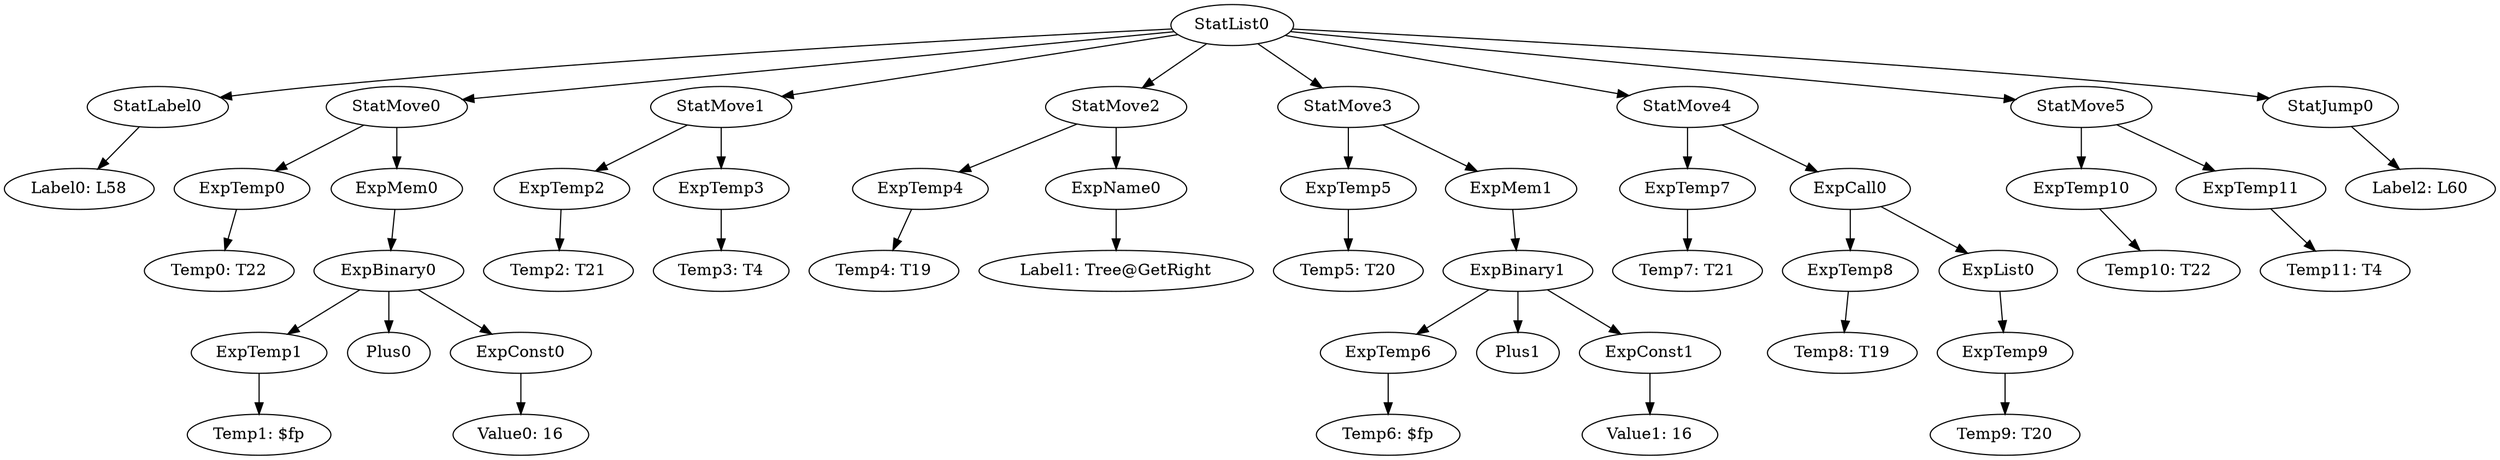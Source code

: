digraph {
	ordering = out;
	ExpList0 -> ExpTemp9;
	ExpTemp9 -> "Temp9: T20";
	StatJump0 -> "Label2: L60";
	ExpCall0 -> ExpTemp8;
	ExpCall0 -> ExpList0;
	ExpTemp8 -> "Temp8: T19";
	StatMove1 -> ExpTemp2;
	StatMove1 -> ExpTemp3;
	StatMove5 -> ExpTemp10;
	StatMove5 -> ExpTemp11;
	ExpConst1 -> "Value1: 16";
	ExpBinary1 -> ExpTemp6;
	ExpBinary1 -> Plus1;
	ExpBinary1 -> ExpConst1;
	ExpTemp10 -> "Temp10: T22";
	ExpTemp2 -> "Temp2: T21";
	StatMove2 -> ExpTemp4;
	StatMove2 -> ExpName0;
	ExpConst0 -> "Value0: 16";
	ExpMem1 -> ExpBinary1;
	StatLabel0 -> "Label0: L58";
	StatList0 -> StatLabel0;
	StatList0 -> StatMove0;
	StatList0 -> StatMove1;
	StatList0 -> StatMove2;
	StatList0 -> StatMove3;
	StatList0 -> StatMove4;
	StatList0 -> StatMove5;
	StatList0 -> StatJump0;
	ExpTemp0 -> "Temp0: T22";
	ExpBinary0 -> ExpTemp1;
	ExpBinary0 -> Plus0;
	ExpBinary0 -> ExpConst0;
	StatMove0 -> ExpTemp0;
	StatMove0 -> ExpMem0;
	ExpTemp3 -> "Temp3: T4";
	ExpName0 -> "Label1: Tree@GetRight";
	ExpTemp4 -> "Temp4: T19";
	ExpTemp7 -> "Temp7: T21";
	ExpTemp1 -> "Temp1: $fp";
	ExpTemp5 -> "Temp5: T20";
	ExpTemp11 -> "Temp11: T4";
	StatMove3 -> ExpTemp5;
	StatMove3 -> ExpMem1;
	ExpTemp6 -> "Temp6: $fp";
	ExpMem0 -> ExpBinary0;
	StatMove4 -> ExpTemp7;
	StatMove4 -> ExpCall0;
}

